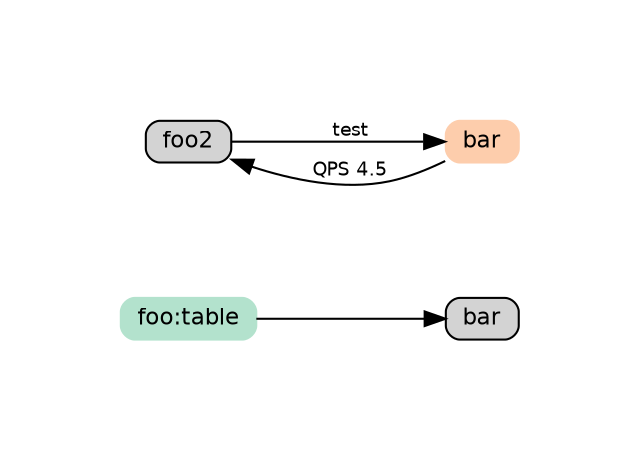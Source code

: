 digraph G {
	graph [ center=true, margin=0.75, nodesep=0.5, ranksep=0.75, rankdir=LR ];
	node [ shape=box, style="rounded,filled" width=0, height=0, fontname=Helvetica, fontsize=11 ];
	edge [ fontname=Helvetica, fontsize=9 ];

	// nodes
	n1 [label="bar"];
	n2 [label="foo:table" group="db" colorscheme=pastel28 color=1];
	n3 [label="foo2"];
	n4 [label="bar" group="web" colorscheme=pastel28 color=2];

	// edges
	n2 -> n1 [];
	n3 -> n4 [label="test"];
	n4 -> n3 [label="QPS 4.5"];
}
